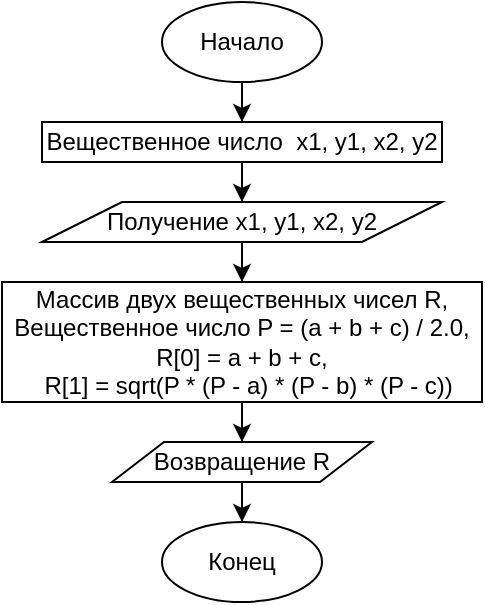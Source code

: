 <mxfile version="13.1.14" type="device"><diagram id="Hsi1N0cberL_-BoPGEi5" name="Page-1"><mxGraphModel dx="635" dy="281" grid="1" gridSize="10" guides="1" tooltips="1" connect="1" arrows="1" fold="1" page="1" pageScale="1" pageWidth="850" pageHeight="1100" math="0" shadow="0"><root><mxCell id="0"/><mxCell id="1" parent="0"/><mxCell id="LDhQOHuRyV1jIk14AgpL-7" style="edgeStyle=orthogonalEdgeStyle;rounded=0;orthogonalLoop=1;jettySize=auto;html=1;entryX=0.5;entryY=0;entryDx=0;entryDy=0;" edge="1" parent="1" source="LDhQOHuRyV1jIk14AgpL-1" target="LDhQOHuRyV1jIk14AgpL-6"><mxGeometry relative="1" as="geometry"/></mxCell><mxCell id="LDhQOHuRyV1jIk14AgpL-1" value="Начало" style="ellipse;whiteSpace=wrap;html=1;" vertex="1" parent="1"><mxGeometry x="200" y="80" width="80" height="40" as="geometry"/></mxCell><mxCell id="LDhQOHuRyV1jIk14AgpL-281" style="edgeStyle=orthogonalEdgeStyle;rounded=0;orthogonalLoop=1;jettySize=auto;html=1;entryX=0.5;entryY=0;entryDx=0;entryDy=0;" edge="1" parent="1" source="LDhQOHuRyV1jIk14AgpL-6" target="LDhQOHuRyV1jIk14AgpL-279"><mxGeometry relative="1" as="geometry"/></mxCell><mxCell id="LDhQOHuRyV1jIk14AgpL-6" value="Вещественное число&amp;nbsp; x1, y1, x2, y2" style="rounded=0;whiteSpace=wrap;html=1;" vertex="1" parent="1"><mxGeometry x="140" y="140" width="200" height="20" as="geometry"/></mxCell><mxCell id="LDhQOHuRyV1jIk14AgpL-287" style="edgeStyle=orthogonalEdgeStyle;rounded=0;orthogonalLoop=1;jettySize=auto;html=1;" edge="1" parent="1" source="LDhQOHuRyV1jIk14AgpL-279" target="LDhQOHuRyV1jIk14AgpL-286"><mxGeometry relative="1" as="geometry"/></mxCell><mxCell id="LDhQOHuRyV1jIk14AgpL-279" value="Получение x1, y1, x2, y2" style="shape=parallelogram;perimeter=parallelogramPerimeter;whiteSpace=wrap;html=1;" vertex="1" parent="1"><mxGeometry x="140" y="180" width="200" height="20" as="geometry"/></mxCell><mxCell id="LDhQOHuRyV1jIk14AgpL-285" style="edgeStyle=orthogonalEdgeStyle;rounded=0;orthogonalLoop=1;jettySize=auto;html=1;entryX=0.5;entryY=0;entryDx=0;entryDy=0;" edge="1" parent="1" source="LDhQOHuRyV1jIk14AgpL-282" target="LDhQOHuRyV1jIk14AgpL-284"><mxGeometry relative="1" as="geometry"/></mxCell><mxCell id="LDhQOHuRyV1jIk14AgpL-282" value="Возвращение R" style="shape=parallelogram;perimeter=parallelogramPerimeter;whiteSpace=wrap;html=1;" vertex="1" parent="1"><mxGeometry x="175" y="300" width="130" height="20" as="geometry"/></mxCell><mxCell id="LDhQOHuRyV1jIk14AgpL-284" value="Конец" style="ellipse;whiteSpace=wrap;html=1;" vertex="1" parent="1"><mxGeometry x="200" y="340" width="80" height="40" as="geometry"/></mxCell><mxCell id="LDhQOHuRyV1jIk14AgpL-288" style="edgeStyle=orthogonalEdgeStyle;rounded=0;orthogonalLoop=1;jettySize=auto;html=1;" edge="1" parent="1" source="LDhQOHuRyV1jIk14AgpL-286" target="LDhQOHuRyV1jIk14AgpL-282"><mxGeometry relative="1" as="geometry"/></mxCell><mxCell id="LDhQOHuRyV1jIk14AgpL-286" value="Массив двух вещественных чисел R,&lt;br&gt;Вещественное число P =&amp;nbsp;(a + b + c) / 2.0,&lt;br&gt;&lt;div&gt;R[0] = a + b + c,&lt;/div&gt;&lt;div&gt;&amp;nbsp; R[1] = sqrt(P * (P - a) * (P - b) * (P - c))&lt;/div&gt;" style="rounded=0;whiteSpace=wrap;html=1;" vertex="1" parent="1"><mxGeometry x="120" y="220" width="240" height="60" as="geometry"/></mxCell></root></mxGraphModel></diagram></mxfile>